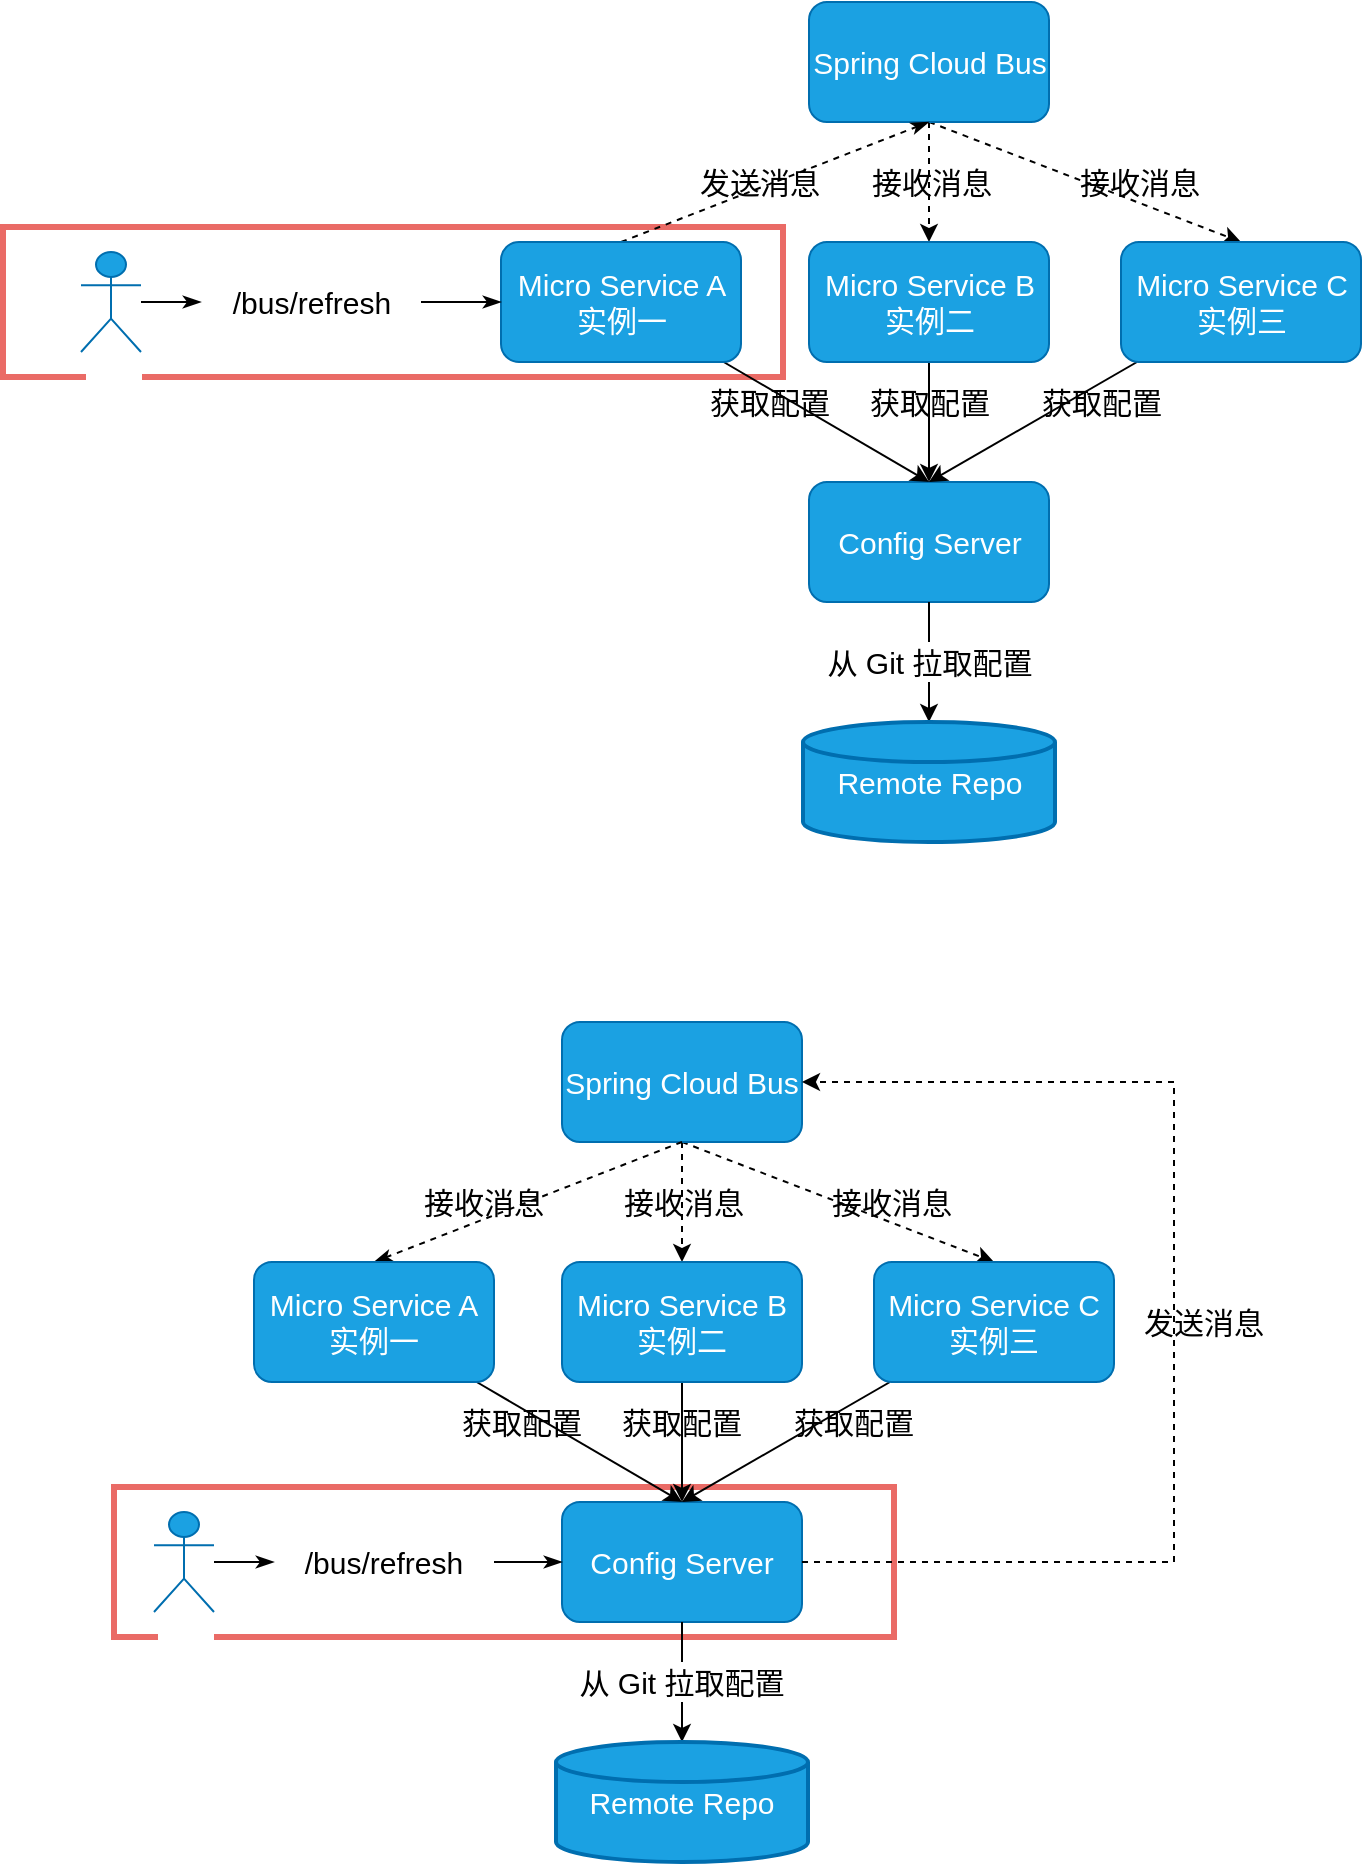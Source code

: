 <mxfile version="13.0.3" type="device"><diagram id="m2LzdWwQobBngoGzigfJ" name="第 1 页"><mxGraphModel dx="2000" dy="862" grid="1" gridSize="10" guides="1" tooltips="1" connect="1" arrows="1" fold="1" page="1" pageScale="1" pageWidth="827" pageHeight="1169" math="0" shadow="0"><root><mxCell id="0"/><mxCell id="1" parent="0"/><mxCell id="x5h023OwtfaBODW7qmXJ-2" value="" style="rounded=0;whiteSpace=wrap;html=1;strokeWidth=3;fillColor=none;strokeColor=#EA6B66;shadow=0;" parent="1" vertex="1"><mxGeometry x="74.5" y="182.5" width="390" height="75" as="geometry"/></mxCell><mxCell id="XwDPgyHWz1P5VpBnciWt-6" style="edgeStyle=orthogonalEdgeStyle;rounded=0;orthogonalLoop=1;jettySize=auto;html=1;dashed=1;" parent="1" source="XwDPgyHWz1P5VpBnciWt-1" target="XwDPgyHWz1P5VpBnciWt-4" edge="1"><mxGeometry relative="1" as="geometry"/></mxCell><mxCell id="XwDPgyHWz1P5VpBnciWt-9" style="edgeStyle=none;rounded=0;orthogonalLoop=1;jettySize=auto;html=1;entryX=0.5;entryY=0;entryDx=0;entryDy=0;exitX=0.5;exitY=1;exitDx=0;exitDy=0;dashed=1;" parent="1" source="XwDPgyHWz1P5VpBnciWt-1" target="XwDPgyHWz1P5VpBnciWt-5" edge="1"><mxGeometry relative="1" as="geometry"/></mxCell><mxCell id="XwDPgyHWz1P5VpBnciWt-1" value="&lt;font style=&quot;font-size: 15px&quot;&gt;Spring Cloud Bus&lt;/font&gt;" style="rounded=1;whiteSpace=wrap;html=1;fillColor=#1ba1e2;strokeColor=#006EAF;fontColor=#ffffff;" parent="1" vertex="1"><mxGeometry x="477.5" y="70" width="120" height="60" as="geometry"/></mxCell><mxCell id="XwDPgyHWz1P5VpBnciWt-21" style="edgeStyle=none;rounded=0;orthogonalLoop=1;jettySize=auto;html=1;entryX=0.5;entryY=0;entryDx=0;entryDy=0;entryPerimeter=0;" parent="1" source="XwDPgyHWz1P5VpBnciWt-22" target="XwDPgyHWz1P5VpBnciWt-17" edge="1"><mxGeometry relative="1" as="geometry"/></mxCell><mxCell id="XwDPgyHWz1P5VpBnciWt-2" value="&lt;font style=&quot;font-size: 15px&quot;&gt;Config Server&lt;/font&gt;" style="rounded=1;whiteSpace=wrap;html=1;fillColor=#1ba1e2;strokeColor=#006EAF;fontColor=#ffffff;" parent="1" vertex="1"><mxGeometry x="477.5" y="310" width="120" height="60" as="geometry"/></mxCell><mxCell id="XwDPgyHWz1P5VpBnciWt-12" style="edgeStyle=none;rounded=0;orthogonalLoop=1;jettySize=auto;html=1;entryX=0.5;entryY=0;entryDx=0;entryDy=0;" parent="1" source="XwDPgyHWz1P5VpBnciWt-3" target="XwDPgyHWz1P5VpBnciWt-2" edge="1"><mxGeometry relative="1" as="geometry"/></mxCell><mxCell id="XwDPgyHWz1P5VpBnciWt-37" style="edgeStyle=none;rounded=0;orthogonalLoop=1;jettySize=auto;html=1;endArrow=classicThin;endFill=1;dashed=1;exitX=0.5;exitY=0;exitDx=0;exitDy=0;entryX=0.5;entryY=1;entryDx=0;entryDy=0;" parent="1" source="XwDPgyHWz1P5VpBnciWt-3" target="XwDPgyHWz1P5VpBnciWt-1" edge="1"><mxGeometry relative="1" as="geometry"><mxPoint x="393.5" y="110" as="sourcePoint"/><mxPoint x="363.5" y="110" as="targetPoint"/></mxGeometry></mxCell><mxCell id="XwDPgyHWz1P5VpBnciWt-3" value="&lt;font style=&quot;font-size: 15px&quot;&gt;Micro Service A&lt;br&gt;实例一&lt;br&gt;&lt;/font&gt;" style="rounded=1;whiteSpace=wrap;html=1;fillColor=#1ba1e2;strokeColor=#006EAF;fontColor=#ffffff;" parent="1" vertex="1"><mxGeometry x="323.5" y="190" width="120" height="60" as="geometry"/></mxCell><mxCell id="XwDPgyHWz1P5VpBnciWt-13" style="edgeStyle=none;rounded=0;orthogonalLoop=1;jettySize=auto;html=1;" parent="1" source="XwDPgyHWz1P5VpBnciWt-4" target="XwDPgyHWz1P5VpBnciWt-2" edge="1"><mxGeometry relative="1" as="geometry"/></mxCell><mxCell id="XwDPgyHWz1P5VpBnciWt-4" value="&lt;font style=&quot;font-size: 15px&quot;&gt;Micro Service B&lt;br&gt;实例二&lt;br&gt;&lt;/font&gt;" style="rounded=1;whiteSpace=wrap;html=1;fillColor=#1ba1e2;strokeColor=#006EAF;fontColor=#ffffff;" parent="1" vertex="1"><mxGeometry x="477.5" y="190" width="120" height="60" as="geometry"/></mxCell><mxCell id="XwDPgyHWz1P5VpBnciWt-30" style="edgeStyle=none;rounded=0;orthogonalLoop=1;jettySize=auto;html=1;entryX=0.5;entryY=0;entryDx=0;entryDy=0;endArrow=classic;endFill=1;" parent="1" source="XwDPgyHWz1P5VpBnciWt-5" target="XwDPgyHWz1P5VpBnciWt-2" edge="1"><mxGeometry relative="1" as="geometry"/></mxCell><mxCell id="XwDPgyHWz1P5VpBnciWt-5" value="&lt;font style=&quot;font-size: 15px&quot;&gt;Micro Service C&lt;br&gt;实例三&lt;br&gt;&lt;/font&gt;" style="rounded=1;whiteSpace=wrap;html=1;fillColor=#1ba1e2;strokeColor=#006EAF;fontColor=#ffffff;" parent="1" vertex="1"><mxGeometry x="633.5" y="190" width="120" height="60" as="geometry"/></mxCell><mxCell id="XwDPgyHWz1P5VpBnciWt-17" value="&lt;font style=&quot;font-size: 15px&quot;&gt;Remote Repo&lt;/font&gt;" style="strokeWidth=2;html=1;shape=mxgraph.flowchart.database;whiteSpace=wrap;fillColor=#1ba1e2;strokeColor=#006EAF;fontColor=#ffffff;" parent="1" vertex="1"><mxGeometry x="474.5" y="430" width="126" height="60" as="geometry"/></mxCell><mxCell id="XwDPgyHWz1P5VpBnciWt-22" value="&lt;font style=&quot;font-size: 15px&quot;&gt;从 Git 拉取配置&lt;/font&gt;" style="text;html=1;strokeColor=none;fillColor=none;align=center;verticalAlign=middle;whiteSpace=wrap;rounded=0;" parent="1" vertex="1"><mxGeometry x="464.5" y="390" width="146" height="20" as="geometry"/></mxCell><mxCell id="XwDPgyHWz1P5VpBnciWt-23" style="edgeStyle=none;rounded=0;orthogonalLoop=1;jettySize=auto;html=1;entryX=0.5;entryY=0;entryDx=0;entryDy=0;entryPerimeter=0;endArrow=none;endFill=0;" parent="1" source="XwDPgyHWz1P5VpBnciWt-2" target="XwDPgyHWz1P5VpBnciWt-22" edge="1"><mxGeometry relative="1" as="geometry"><mxPoint x="537.5" y="370" as="sourcePoint"/><mxPoint x="537.5" y="430" as="targetPoint"/></mxGeometry></mxCell><mxCell id="XwDPgyHWz1P5VpBnciWt-26" value="&lt;font style=&quot;font-size: 15px&quot;&gt;获取配置&lt;/font&gt;" style="text;html=1;strokeColor=none;fillColor=none;align=center;verticalAlign=middle;whiteSpace=wrap;rounded=0;" parent="1" vertex="1"><mxGeometry x="417.5" y="260" width="80" height="20" as="geometry"/></mxCell><mxCell id="XwDPgyHWz1P5VpBnciWt-27" value="&lt;font style=&quot;font-size: 15px&quot;&gt;获取配置&lt;/font&gt;" style="text;html=1;strokeColor=none;fillColor=none;align=center;verticalAlign=middle;whiteSpace=wrap;rounded=0;" parent="1" vertex="1"><mxGeometry x="497.5" y="260" width="80" height="20" as="geometry"/></mxCell><mxCell id="XwDPgyHWz1P5VpBnciWt-28" value="&lt;font style=&quot;font-size: 15px&quot;&gt;获取配置&lt;/font&gt;" style="text;html=1;strokeColor=none;fillColor=none;align=center;verticalAlign=middle;whiteSpace=wrap;rounded=0;" parent="1" vertex="1"><mxGeometry x="583.5" y="260" width="80" height="20" as="geometry"/></mxCell><mxCell id="XwDPgyHWz1P5VpBnciWt-32" style="edgeStyle=none;rounded=0;orthogonalLoop=1;jettySize=auto;html=1;entryX=0;entryY=0.5;entryDx=0;entryDy=0;endArrow=classicThin;endFill=1;" parent="1" source="XwDPgyHWz1P5VpBnciWt-34" target="XwDPgyHWz1P5VpBnciWt-3" edge="1"><mxGeometry relative="1" as="geometry"/></mxCell><mxCell id="XwDPgyHWz1P5VpBnciWt-31" value="Actor" style="shape=umlActor;verticalLabelPosition=bottom;labelBackgroundColor=#ffffff;verticalAlign=top;html=1;outlineConnect=0;fillColor=#1ba1e2;strokeColor=#006EAF;fontColor=#ffffff;" parent="1" vertex="1"><mxGeometry x="113.5" y="195" width="30" height="50" as="geometry"/></mxCell><mxCell id="XwDPgyHWz1P5VpBnciWt-34" value="&lt;font style=&quot;font-size: 15px&quot;&gt;/bus/refresh&lt;/font&gt;" style="text;html=1;strokeColor=none;fillColor=none;align=center;verticalAlign=middle;whiteSpace=wrap;rounded=0;" parent="1" vertex="1"><mxGeometry x="173.5" y="210" width="110" height="20" as="geometry"/></mxCell><mxCell id="XwDPgyHWz1P5VpBnciWt-35" style="edgeStyle=none;rounded=0;orthogonalLoop=1;jettySize=auto;html=1;entryX=0;entryY=0.5;entryDx=0;entryDy=0;endArrow=classicThin;endFill=1;" parent="1" source="XwDPgyHWz1P5VpBnciWt-31" target="XwDPgyHWz1P5VpBnciWt-34" edge="1"><mxGeometry relative="1" as="geometry"><mxPoint x="143.5" y="220" as="sourcePoint"/><mxPoint x="323.5" y="220" as="targetPoint"/></mxGeometry></mxCell><mxCell id="XwDPgyHWz1P5VpBnciWt-40" value="&lt;font style=&quot;font-size: 15px&quot;&gt;接收消息&lt;/font&gt;" style="text;html=1;strokeColor=none;fillColor=none;align=center;verticalAlign=middle;whiteSpace=wrap;rounded=0;" parent="1" vertex="1"><mxGeometry x="493.5" y="150" width="90" height="20" as="geometry"/></mxCell><mxCell id="XwDPgyHWz1P5VpBnciWt-41" value="&lt;font style=&quot;font-size: 15px&quot;&gt;接收消息&lt;/font&gt;" style="text;html=1;strokeColor=none;fillColor=none;align=center;verticalAlign=middle;whiteSpace=wrap;rounded=0;" parent="1" vertex="1"><mxGeometry x="597.5" y="150" width="90" height="20" as="geometry"/></mxCell><mxCell id="x5h023OwtfaBODW7qmXJ-5" value="&lt;font style=&quot;font-size: 15px&quot;&gt;发送消息&lt;/font&gt;" style="text;html=1;strokeColor=none;fillColor=none;align=center;verticalAlign=middle;whiteSpace=wrap;rounded=0;" parent="1" vertex="1"><mxGeometry x="407.5" y="150" width="90" height="20" as="geometry"/></mxCell><mxCell id="r1R9ZHgPRa7heRyNuVK2-29" value="" style="rounded=0;whiteSpace=wrap;html=1;strokeWidth=3;fillColor=none;strokeColor=#EA6B66;shadow=0;" vertex="1" parent="1"><mxGeometry x="130" y="812.5" width="390" height="75" as="geometry"/></mxCell><mxCell id="r1R9ZHgPRa7heRyNuVK2-30" style="edgeStyle=orthogonalEdgeStyle;rounded=0;orthogonalLoop=1;jettySize=auto;html=1;dashed=1;" edge="1" parent="1" source="r1R9ZHgPRa7heRyNuVK2-32" target="r1R9ZHgPRa7heRyNuVK2-39"><mxGeometry relative="1" as="geometry"/></mxCell><mxCell id="r1R9ZHgPRa7heRyNuVK2-31" style="edgeStyle=none;rounded=0;orthogonalLoop=1;jettySize=auto;html=1;entryX=0.5;entryY=0;entryDx=0;entryDy=0;exitX=0.5;exitY=1;exitDx=0;exitDy=0;dashed=1;" edge="1" parent="1" source="r1R9ZHgPRa7heRyNuVK2-32" target="r1R9ZHgPRa7heRyNuVK2-41"><mxGeometry relative="1" as="geometry"/></mxCell><mxCell id="r1R9ZHgPRa7heRyNuVK2-32" value="&lt;font style=&quot;font-size: 15px&quot;&gt;Spring Cloud Bus&lt;/font&gt;" style="rounded=1;whiteSpace=wrap;html=1;fillColor=#1ba1e2;strokeColor=#006EAF;fontColor=#ffffff;" vertex="1" parent="1"><mxGeometry x="354" y="580" width="120" height="60" as="geometry"/></mxCell><mxCell id="r1R9ZHgPRa7heRyNuVK2-33" style="edgeStyle=none;rounded=0;orthogonalLoop=1;jettySize=auto;html=1;entryX=0.5;entryY=0;entryDx=0;entryDy=0;entryPerimeter=0;" edge="1" parent="1" source="r1R9ZHgPRa7heRyNuVK2-43" target="r1R9ZHgPRa7heRyNuVK2-42"><mxGeometry relative="1" as="geometry"/></mxCell><mxCell id="r1R9ZHgPRa7heRyNuVK2-34" value="&lt;font style=&quot;font-size: 15px&quot;&gt;Config Server&lt;/font&gt;" style="rounded=1;whiteSpace=wrap;html=1;fillColor=#1ba1e2;strokeColor=#006EAF;fontColor=#ffffff;" vertex="1" parent="1"><mxGeometry x="354" y="820" width="120" height="60" as="geometry"/></mxCell><mxCell id="r1R9ZHgPRa7heRyNuVK2-35" style="edgeStyle=none;rounded=0;orthogonalLoop=1;jettySize=auto;html=1;entryX=0.5;entryY=0;entryDx=0;entryDy=0;" edge="1" parent="1" source="r1R9ZHgPRa7heRyNuVK2-37" target="r1R9ZHgPRa7heRyNuVK2-34"><mxGeometry relative="1" as="geometry"/></mxCell><mxCell id="r1R9ZHgPRa7heRyNuVK2-36" style="edgeStyle=none;rounded=0;orthogonalLoop=1;jettySize=auto;html=1;entryX=0.5;entryY=0;entryDx=0;entryDy=0;endArrow=classicThin;endFill=1;dashed=1;exitX=0.5;exitY=1;exitDx=0;exitDy=0;" edge="1" parent="1" source="r1R9ZHgPRa7heRyNuVK2-32" target="r1R9ZHgPRa7heRyNuVK2-37"><mxGeometry relative="1" as="geometry"><mxPoint x="270" y="620" as="sourcePoint"/></mxGeometry></mxCell><mxCell id="r1R9ZHgPRa7heRyNuVK2-37" value="&lt;font style=&quot;font-size: 15px&quot;&gt;Micro Service A&lt;br&gt;实例一&lt;br&gt;&lt;/font&gt;" style="rounded=1;whiteSpace=wrap;html=1;fillColor=#1ba1e2;strokeColor=#006EAF;fontColor=#ffffff;" vertex="1" parent="1"><mxGeometry x="200" y="700" width="120" height="60" as="geometry"/></mxCell><mxCell id="r1R9ZHgPRa7heRyNuVK2-38" style="edgeStyle=none;rounded=0;orthogonalLoop=1;jettySize=auto;html=1;" edge="1" parent="1" source="r1R9ZHgPRa7heRyNuVK2-39" target="r1R9ZHgPRa7heRyNuVK2-34"><mxGeometry relative="1" as="geometry"/></mxCell><mxCell id="r1R9ZHgPRa7heRyNuVK2-39" value="&lt;font style=&quot;font-size: 15px&quot;&gt;Micro Service B&lt;br&gt;实例二&lt;br&gt;&lt;/font&gt;" style="rounded=1;whiteSpace=wrap;html=1;fillColor=#1ba1e2;strokeColor=#006EAF;fontColor=#ffffff;" vertex="1" parent="1"><mxGeometry x="354" y="700" width="120" height="60" as="geometry"/></mxCell><mxCell id="r1R9ZHgPRa7heRyNuVK2-40" style="edgeStyle=none;rounded=0;orthogonalLoop=1;jettySize=auto;html=1;entryX=0.5;entryY=0;entryDx=0;entryDy=0;endArrow=classic;endFill=1;" edge="1" parent="1" source="r1R9ZHgPRa7heRyNuVK2-41" target="r1R9ZHgPRa7heRyNuVK2-34"><mxGeometry relative="1" as="geometry"/></mxCell><mxCell id="r1R9ZHgPRa7heRyNuVK2-41" value="&lt;font style=&quot;font-size: 15px&quot;&gt;Micro Service C&lt;br&gt;实例三&lt;br&gt;&lt;/font&gt;" style="rounded=1;whiteSpace=wrap;html=1;fillColor=#1ba1e2;strokeColor=#006EAF;fontColor=#ffffff;" vertex="1" parent="1"><mxGeometry x="510" y="700" width="120" height="60" as="geometry"/></mxCell><mxCell id="r1R9ZHgPRa7heRyNuVK2-42" value="&lt;font style=&quot;font-size: 15px&quot;&gt;Remote Repo&lt;/font&gt;" style="strokeWidth=2;html=1;shape=mxgraph.flowchart.database;whiteSpace=wrap;fillColor=#1ba1e2;strokeColor=#006EAF;fontColor=#ffffff;" vertex="1" parent="1"><mxGeometry x="351" y="940" width="126" height="60" as="geometry"/></mxCell><mxCell id="r1R9ZHgPRa7heRyNuVK2-43" value="&lt;font style=&quot;font-size: 15px&quot;&gt;从 Git 拉取配置&lt;/font&gt;" style="text;html=1;strokeColor=none;fillColor=none;align=center;verticalAlign=middle;whiteSpace=wrap;rounded=0;" vertex="1" parent="1"><mxGeometry x="341" y="900" width="146" height="20" as="geometry"/></mxCell><mxCell id="r1R9ZHgPRa7heRyNuVK2-44" style="edgeStyle=none;rounded=0;orthogonalLoop=1;jettySize=auto;html=1;entryX=0.5;entryY=0;entryDx=0;entryDy=0;entryPerimeter=0;endArrow=none;endFill=0;" edge="1" parent="1" source="r1R9ZHgPRa7heRyNuVK2-34" target="r1R9ZHgPRa7heRyNuVK2-43"><mxGeometry relative="1" as="geometry"><mxPoint x="414" y="880" as="sourcePoint"/><mxPoint x="414" y="940" as="targetPoint"/></mxGeometry></mxCell><mxCell id="r1R9ZHgPRa7heRyNuVK2-45" value="&lt;font style=&quot;font-size: 15px&quot;&gt;获取配置&lt;/font&gt;" style="text;html=1;strokeColor=none;fillColor=none;align=center;verticalAlign=middle;whiteSpace=wrap;rounded=0;" vertex="1" parent="1"><mxGeometry x="294" y="770" width="80" height="20" as="geometry"/></mxCell><mxCell id="r1R9ZHgPRa7heRyNuVK2-46" value="&lt;font style=&quot;font-size: 15px&quot;&gt;获取配置&lt;/font&gt;" style="text;html=1;strokeColor=none;fillColor=none;align=center;verticalAlign=middle;whiteSpace=wrap;rounded=0;" vertex="1" parent="1"><mxGeometry x="374" y="770" width="80" height="20" as="geometry"/></mxCell><mxCell id="r1R9ZHgPRa7heRyNuVK2-47" value="&lt;font style=&quot;font-size: 15px&quot;&gt;获取配置&lt;/font&gt;" style="text;html=1;strokeColor=none;fillColor=none;align=center;verticalAlign=middle;whiteSpace=wrap;rounded=0;" vertex="1" parent="1"><mxGeometry x="460" y="770" width="80" height="20" as="geometry"/></mxCell><mxCell id="r1R9ZHgPRa7heRyNuVK2-48" style="edgeStyle=none;rounded=0;orthogonalLoop=1;jettySize=auto;html=1;entryX=0;entryY=0.5;entryDx=0;entryDy=0;endArrow=classicThin;endFill=1;" edge="1" parent="1" source="r1R9ZHgPRa7heRyNuVK2-50" target="r1R9ZHgPRa7heRyNuVK2-34"><mxGeometry relative="1" as="geometry"/></mxCell><mxCell id="r1R9ZHgPRa7heRyNuVK2-49" value="Actor" style="shape=umlActor;verticalLabelPosition=bottom;labelBackgroundColor=#ffffff;verticalAlign=top;html=1;outlineConnect=0;fillColor=#1ba1e2;strokeColor=#006EAF;fontColor=#ffffff;" vertex="1" parent="1"><mxGeometry x="150" y="825" width="30" height="50" as="geometry"/></mxCell><mxCell id="r1R9ZHgPRa7heRyNuVK2-50" value="&lt;font style=&quot;font-size: 15px&quot;&gt;/bus/refresh&lt;/font&gt;" style="text;html=1;strokeColor=none;fillColor=none;align=center;verticalAlign=middle;whiteSpace=wrap;rounded=0;" vertex="1" parent="1"><mxGeometry x="210" y="840" width="110" height="20" as="geometry"/></mxCell><mxCell id="r1R9ZHgPRa7heRyNuVK2-51" style="edgeStyle=none;rounded=0;orthogonalLoop=1;jettySize=auto;html=1;entryX=0;entryY=0.5;entryDx=0;entryDy=0;endArrow=classicThin;endFill=1;" edge="1" parent="1" source="r1R9ZHgPRa7heRyNuVK2-49" target="r1R9ZHgPRa7heRyNuVK2-50"><mxGeometry relative="1" as="geometry"><mxPoint x="180" y="850" as="sourcePoint"/><mxPoint x="360" y="850" as="targetPoint"/></mxGeometry></mxCell><mxCell id="r1R9ZHgPRa7heRyNuVK2-52" value="&lt;font style=&quot;font-size: 15px&quot;&gt;接收消息&lt;/font&gt;" style="text;html=1;strokeColor=none;fillColor=none;align=center;verticalAlign=middle;whiteSpace=wrap;rounded=0;" vertex="1" parent="1"><mxGeometry x="370" y="660" width="90" height="20" as="geometry"/></mxCell><mxCell id="r1R9ZHgPRa7heRyNuVK2-53" value="&lt;font style=&quot;font-size: 15px&quot;&gt;接收消息&lt;/font&gt;" style="text;html=1;strokeColor=none;fillColor=none;align=center;verticalAlign=middle;whiteSpace=wrap;rounded=0;" vertex="1" parent="1"><mxGeometry x="474" y="660" width="90" height="20" as="geometry"/></mxCell><mxCell id="r1R9ZHgPRa7heRyNuVK2-54" style="edgeStyle=orthogonalEdgeStyle;rounded=0;orthogonalLoop=1;jettySize=auto;html=1;entryX=1;entryY=0.5;entryDx=0;entryDy=0;endArrow=classic;endFill=1;exitX=1;exitY=0.5;exitDx=0;exitDy=0;dashed=1;" edge="1" parent="1" source="r1R9ZHgPRa7heRyNuVK2-34" target="r1R9ZHgPRa7heRyNuVK2-32"><mxGeometry relative="1" as="geometry"><Array as="points"><mxPoint x="660" y="850"/><mxPoint x="660" y="610"/></Array></mxGeometry></mxCell><mxCell id="r1R9ZHgPRa7heRyNuVK2-55" value="&lt;font style=&quot;font-size: 15px&quot;&gt;接收消息&lt;/font&gt;" style="text;html=1;strokeColor=none;fillColor=none;align=center;verticalAlign=middle;whiteSpace=wrap;rounded=0;" vertex="1" parent="1"><mxGeometry x="270" y="660" width="90" height="20" as="geometry"/></mxCell><mxCell id="r1R9ZHgPRa7heRyNuVK2-56" value="&lt;font style=&quot;font-size: 15px&quot;&gt;发送消息&lt;/font&gt;" style="text;html=1;strokeColor=none;fillColor=none;align=center;verticalAlign=middle;whiteSpace=wrap;rounded=0;" vertex="1" parent="1"><mxGeometry x="630" y="720" width="90" height="20" as="geometry"/></mxCell></root></mxGraphModel></diagram></mxfile>